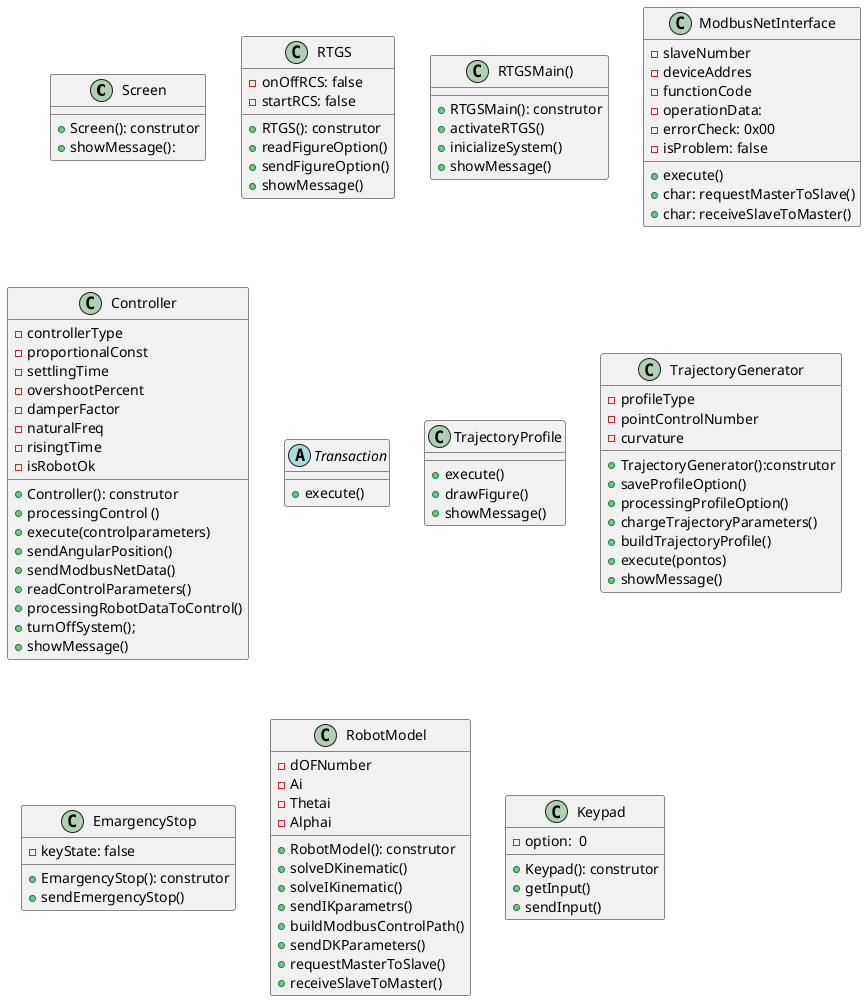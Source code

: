 @startuml
Class Screen{
    + Screen(): construtor
    + showMessage():
   
}
Class RTGS{
    - onOffRCS: false
    - startRCS: false
    + RTGS(): construtor
    + readFigureOption()
    + sendFigureOption()
    + showMessage()
    
}
Class RTGSMain(){
    + RTGSMain(): construtor
    + activateRTGS()
    + inicializeSystem()
    + showMessage()
}
Class ModbusNetInterface{
    - slaveNumber
    - deviceAddres
    - functionCode
    - operationData: 
    - errorCheck: 0x00
    - isProblem: false
    + execute()
    + char: requestMasterToSlave()
    + char: receiveSlaveToMaster()
}
Class Controller{
    - controllerType
    - proportionalConst
    - settlingTime
    - overshootPercent
    - damperFactor
    - naturalFreq
    - risingtTime
    - isRobotOk
    + Controller(): construtor
    + processingControl ()
    + execute(controlparameters)
    + sendAngularPosition()
    + sendModbusNetData()
    + readControlParameters()
    + processingRobotDataToControl()
    + turnOffSystem();
    + showMessage()
}
abstract class Transaction{
    + execute()
}
class TrajectoryProfile{
    + execute()
    + drawFigure()
    + showMessage()
}
class TrajectoryGenerator{
    -  profileType
    -  pointControlNumber
    -  curvature
    + TrajectoryGenerator():construtor
    + saveProfileOption()
    + processingProfileOption()
    + chargeTrajectoryParameters()
    + buildTrajectoryProfile()
    + execute(pontos)
    + showMessage()
}
class EmargencyStop{
    - keyState: false
    + EmargencyStop(): construtor
    + sendEmergencyStop()
     
}
class RobotModel{
    - dOFNumber
    - Ai
    - Thetai
    - Alphai
    + RobotModel(): construtor
    + solveDKinematic()
    + solveIKinematic()
    + sendIKparametrs()
    + buildModbusControlPath()
    + sendDKParameters()
    + requestMasterToSlave()
    + receiveSlaveToMaster()
}
class Keypad{
    - option:  0
    + Keypad(): construtor
    + getInput()
    + sendInput()
}
@enduml
